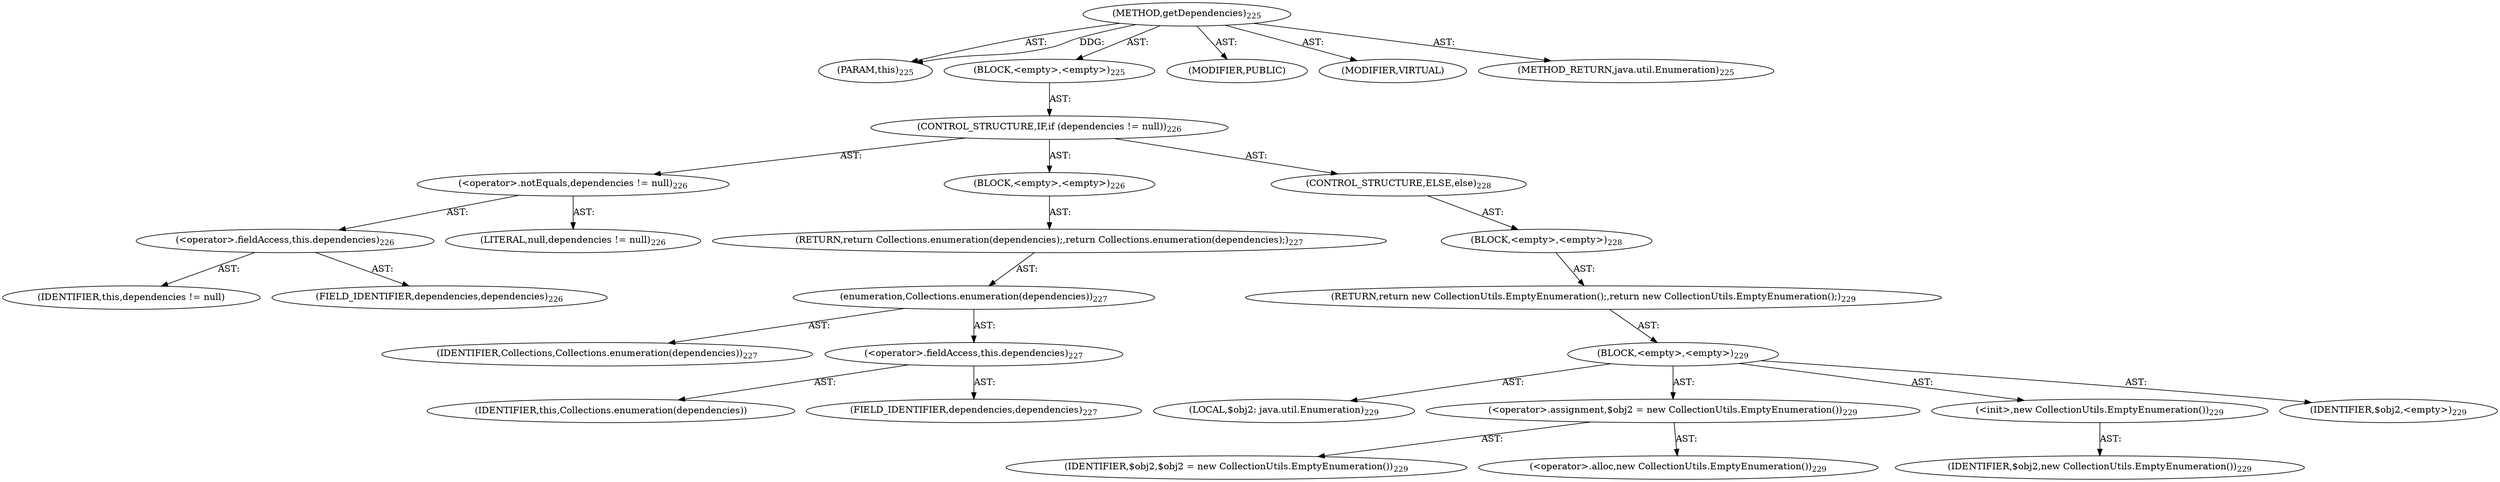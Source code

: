 digraph "getDependencies" {  
"111669149706" [label = <(METHOD,getDependencies)<SUB>225</SUB>> ]
"115964117014" [label = <(PARAM,this)<SUB>225</SUB>> ]
"25769803796" [label = <(BLOCK,&lt;empty&gt;,&lt;empty&gt;)<SUB>225</SUB>> ]
"47244640264" [label = <(CONTROL_STRUCTURE,IF,if (dependencies != null))<SUB>226</SUB>> ]
"30064771158" [label = <(&lt;operator&gt;.notEquals,dependencies != null)<SUB>226</SUB>> ]
"30064771159" [label = <(&lt;operator&gt;.fieldAccess,this.dependencies)<SUB>226</SUB>> ]
"68719476814" [label = <(IDENTIFIER,this,dependencies != null)> ]
"55834574866" [label = <(FIELD_IDENTIFIER,dependencies,dependencies)<SUB>226</SUB>> ]
"90194313234" [label = <(LITERAL,null,dependencies != null)<SUB>226</SUB>> ]
"25769803797" [label = <(BLOCK,&lt;empty&gt;,&lt;empty&gt;)<SUB>226</SUB>> ]
"146028888067" [label = <(RETURN,return Collections.enumeration(dependencies);,return Collections.enumeration(dependencies);)<SUB>227</SUB>> ]
"30064771160" [label = <(enumeration,Collections.enumeration(dependencies))<SUB>227</SUB>> ]
"68719476815" [label = <(IDENTIFIER,Collections,Collections.enumeration(dependencies))<SUB>227</SUB>> ]
"30064771161" [label = <(&lt;operator&gt;.fieldAccess,this.dependencies)<SUB>227</SUB>> ]
"68719476816" [label = <(IDENTIFIER,this,Collections.enumeration(dependencies))> ]
"55834574867" [label = <(FIELD_IDENTIFIER,dependencies,dependencies)<SUB>227</SUB>> ]
"47244640265" [label = <(CONTROL_STRUCTURE,ELSE,else)<SUB>228</SUB>> ]
"25769803798" [label = <(BLOCK,&lt;empty&gt;,&lt;empty&gt;)<SUB>228</SUB>> ]
"146028888068" [label = <(RETURN,return new CollectionUtils.EmptyEnumeration();,return new CollectionUtils.EmptyEnumeration();)<SUB>229</SUB>> ]
"25769803799" [label = <(BLOCK,&lt;empty&gt;,&lt;empty&gt;)<SUB>229</SUB>> ]
"94489280519" [label = <(LOCAL,$obj2: java.util.Enumeration)<SUB>229</SUB>> ]
"30064771162" [label = <(&lt;operator&gt;.assignment,$obj2 = new CollectionUtils.EmptyEnumeration())<SUB>229</SUB>> ]
"68719476817" [label = <(IDENTIFIER,$obj2,$obj2 = new CollectionUtils.EmptyEnumeration())<SUB>229</SUB>> ]
"30064771163" [label = <(&lt;operator&gt;.alloc,new CollectionUtils.EmptyEnumeration())<SUB>229</SUB>> ]
"30064771164" [label = <(&lt;init&gt;,new CollectionUtils.EmptyEnumeration())<SUB>229</SUB>> ]
"68719476818" [label = <(IDENTIFIER,$obj2,new CollectionUtils.EmptyEnumeration())<SUB>229</SUB>> ]
"68719476819" [label = <(IDENTIFIER,$obj2,&lt;empty&gt;)<SUB>229</SUB>> ]
"133143986203" [label = <(MODIFIER,PUBLIC)> ]
"133143986204" [label = <(MODIFIER,VIRTUAL)> ]
"128849018890" [label = <(METHOD_RETURN,java.util.Enumeration)<SUB>225</SUB>> ]
  "111669149706" -> "115964117014"  [ label = "AST: "] 
  "111669149706" -> "25769803796"  [ label = "AST: "] 
  "111669149706" -> "133143986203"  [ label = "AST: "] 
  "111669149706" -> "133143986204"  [ label = "AST: "] 
  "111669149706" -> "128849018890"  [ label = "AST: "] 
  "25769803796" -> "47244640264"  [ label = "AST: "] 
  "47244640264" -> "30064771158"  [ label = "AST: "] 
  "47244640264" -> "25769803797"  [ label = "AST: "] 
  "47244640264" -> "47244640265"  [ label = "AST: "] 
  "30064771158" -> "30064771159"  [ label = "AST: "] 
  "30064771158" -> "90194313234"  [ label = "AST: "] 
  "30064771159" -> "68719476814"  [ label = "AST: "] 
  "30064771159" -> "55834574866"  [ label = "AST: "] 
  "25769803797" -> "146028888067"  [ label = "AST: "] 
  "146028888067" -> "30064771160"  [ label = "AST: "] 
  "30064771160" -> "68719476815"  [ label = "AST: "] 
  "30064771160" -> "30064771161"  [ label = "AST: "] 
  "30064771161" -> "68719476816"  [ label = "AST: "] 
  "30064771161" -> "55834574867"  [ label = "AST: "] 
  "47244640265" -> "25769803798"  [ label = "AST: "] 
  "25769803798" -> "146028888068"  [ label = "AST: "] 
  "146028888068" -> "25769803799"  [ label = "AST: "] 
  "25769803799" -> "94489280519"  [ label = "AST: "] 
  "25769803799" -> "30064771162"  [ label = "AST: "] 
  "25769803799" -> "30064771164"  [ label = "AST: "] 
  "25769803799" -> "68719476819"  [ label = "AST: "] 
  "30064771162" -> "68719476817"  [ label = "AST: "] 
  "30064771162" -> "30064771163"  [ label = "AST: "] 
  "30064771164" -> "68719476818"  [ label = "AST: "] 
  "111669149706" -> "115964117014"  [ label = "DDG: "] 
}
